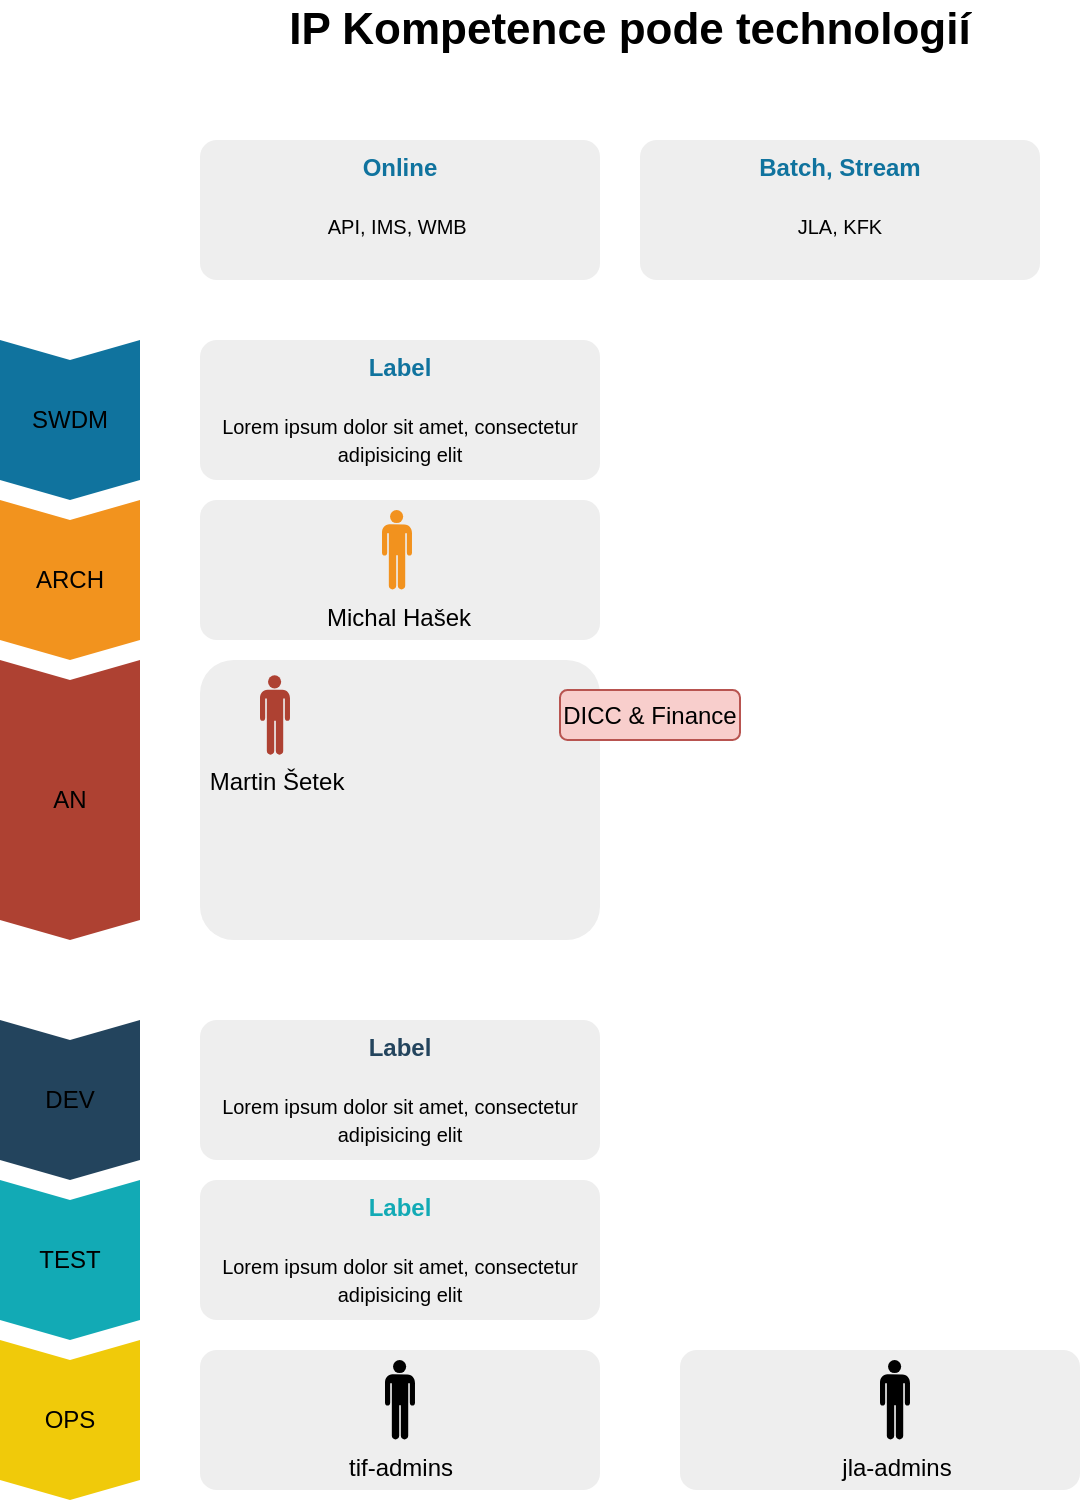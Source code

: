 <mxfile version="22.0.8" type="github">
  <diagram name="Stránka-1" id="bEfvXbDcPR-JKaHOEIba">
    <mxGraphModel dx="906" dy="531" grid="1" gridSize="10" guides="1" tooltips="1" connect="1" arrows="1" fold="1" page="1" pageScale="1" pageWidth="827" pageHeight="1169" math="0" shadow="0">
      <root>
        <mxCell id="0" />
        <mxCell id="1" parent="0" />
        <mxCell id="D166HEBZ5dmzPHS5M7ii-1" value="SWDM" style="shape=step;perimeter=stepPerimeter;whiteSpace=wrap;html=1;fixedSize=1;size=10;direction=south;fillColor=#10739E;strokeColor=none;rounded=0;" parent="1" vertex="1">
          <mxGeometry x="120" y="410" width="70" height="80" as="geometry" />
        </mxCell>
        <mxCell id="D166HEBZ5dmzPHS5M7ii-2" value="ARCH" style="shape=step;perimeter=stepPerimeter;whiteSpace=wrap;html=1;fixedSize=1;size=10;direction=south;fillColor=#F2931E;strokeColor=none;rounded=0;" parent="1" vertex="1">
          <mxGeometry x="120" y="490" width="70" height="80" as="geometry" />
        </mxCell>
        <mxCell id="D166HEBZ5dmzPHS5M7ii-3" value="AN" style="shape=step;perimeter=stepPerimeter;whiteSpace=wrap;html=1;fixedSize=1;size=10;direction=south;fillColor=#AE4132;strokeColor=none;rounded=0;" parent="1" vertex="1">
          <mxGeometry x="120" y="570" width="70" height="140" as="geometry" />
        </mxCell>
        <mxCell id="D166HEBZ5dmzPHS5M7ii-4" value="DEV" style="shape=step;perimeter=stepPerimeter;whiteSpace=wrap;html=1;fixedSize=1;size=10;direction=south;fillColor=#23445D;strokeColor=none;rounded=0;" parent="1" vertex="1">
          <mxGeometry x="120" y="750" width="70" height="80" as="geometry" />
        </mxCell>
        <mxCell id="D166HEBZ5dmzPHS5M7ii-5" value="TEST" style="shape=step;perimeter=stepPerimeter;whiteSpace=wrap;html=1;fixedSize=1;size=10;direction=south;fillColor=#12AAB5;strokeColor=none;rounded=0;" parent="1" vertex="1">
          <mxGeometry x="120" y="830" width="70" height="80" as="geometry" />
        </mxCell>
        <mxCell id="D166HEBZ5dmzPHS5M7ii-6" value="&lt;font style=&quot;font-size: 10px&quot;&gt;&lt;font style=&quot;font-size: 12px&quot; color=&quot;#10739E&quot;&gt;&lt;b&gt;Label&lt;/b&gt;&lt;/font&gt;&lt;br&gt;&lt;br&gt;&lt;font size=&quot;1&quot;&gt;Lorem ipsum dolor sit amet, consectetur adipisicing elit&lt;/font&gt;&lt;/font&gt;" style="rounded=1;strokeColor=none;fillColor=#EEEEEE;align=center;arcSize=12;verticalAlign=top;whiteSpace=wrap;html=1;fontSize=12;" parent="1" vertex="1">
          <mxGeometry x="220" y="410" width="200" height="70" as="geometry" />
        </mxCell>
        <mxCell id="D166HEBZ5dmzPHS5M7ii-7" value="" style="rounded=1;strokeColor=none;fillColor=#EEEEEE;align=center;arcSize=12;verticalAlign=top;whiteSpace=wrap;html=1;fontSize=12;" parent="1" vertex="1">
          <mxGeometry x="220" y="490" width="200" height="70" as="geometry" />
        </mxCell>
        <mxCell id="D166HEBZ5dmzPHS5M7ii-8" value="" style="rounded=1;strokeColor=none;fillColor=#EEEEEE;align=center;arcSize=12;verticalAlign=top;whiteSpace=wrap;html=1;fontSize=12;" parent="1" vertex="1">
          <mxGeometry x="220" y="570" width="200" height="140" as="geometry" />
        </mxCell>
        <mxCell id="D166HEBZ5dmzPHS5M7ii-9" value="&lt;font style=&quot;font-size: 10px&quot;&gt;&lt;font style=&quot;font-size: 12px&quot; color=&quot;#23445D&quot;&gt;&lt;b&gt;Label&lt;/b&gt;&lt;/font&gt;&lt;br&gt;&lt;br&gt;&lt;font size=&quot;1&quot;&gt;Lorem ipsum dolor sit amet, consectetur adipisicing elit&lt;/font&gt;&lt;/font&gt;" style="rounded=1;strokeColor=none;fillColor=#EEEEEE;align=center;arcSize=12;verticalAlign=top;whiteSpace=wrap;html=1;fontSize=12;" parent="1" vertex="1">
          <mxGeometry x="220" y="750" width="200" height="70" as="geometry" />
        </mxCell>
        <mxCell id="D166HEBZ5dmzPHS5M7ii-10" value="&lt;font style=&quot;font-size: 10px&quot;&gt;&lt;font style=&quot;font-size: 12px&quot; color=&quot;#12AAB5&quot;&gt;&lt;b&gt;Label&lt;/b&gt;&lt;/font&gt;&lt;br&gt;&lt;br&gt;&lt;font size=&quot;1&quot;&gt;Lorem ipsum dolor sit amet, consectetur adipisicing elit&lt;/font&gt;&lt;/font&gt;" style="rounded=1;strokeColor=none;fillColor=#EEEEEE;align=center;arcSize=12;verticalAlign=top;whiteSpace=wrap;html=1;fontSize=12;" parent="1" vertex="1">
          <mxGeometry x="220" y="830" width="200" height="70" as="geometry" />
        </mxCell>
        <mxCell id="D166HEBZ5dmzPHS5M7ii-11" value="IP Kompetence pode technologií" style="text;strokeColor=none;align=center;fillColor=none;html=1;verticalAlign=middle;whiteSpace=wrap;rounded=0;fontStyle=1;fontSize=22;" parent="1" vertex="1">
          <mxGeometry x="260" y="240" width="350" height="30" as="geometry" />
        </mxCell>
        <mxCell id="D166HEBZ5dmzPHS5M7ii-12" value="OPS" style="shape=step;perimeter=stepPerimeter;whiteSpace=wrap;html=1;fixedSize=1;size=10;direction=south;fillColor=#f0ca0a;strokeColor=none;rounded=0;" parent="1" vertex="1">
          <mxGeometry x="120" y="910" width="70" height="80" as="geometry" />
        </mxCell>
        <mxCell id="D166HEBZ5dmzPHS5M7ii-14" value="DICC &amp;amp; Finance" style="rounded=1;whiteSpace=wrap;html=1;fillColor=#f8cecc;strokeColor=#b85450;" parent="1" vertex="1">
          <mxGeometry x="400" y="585" width="90" height="25" as="geometry" />
        </mxCell>
        <mxCell id="pGMFWMbSkLafYKqSWGrz-1" value="&lt;font style=&quot;font-size: 10px&quot;&gt;&lt;font style=&quot;font-size: 12px&quot; color=&quot;#10739E&quot;&gt;&lt;b&gt;Online&lt;/b&gt;&lt;/font&gt;&lt;br&gt;&lt;br&gt;&lt;font size=&quot;1&quot;&gt;API, IMS, WMB&amp;nbsp;&lt;/font&gt;&lt;/font&gt;" style="rounded=1;strokeColor=none;fillColor=#EEEEEE;align=center;arcSize=12;verticalAlign=top;whiteSpace=wrap;html=1;fontSize=12;" vertex="1" parent="1">
          <mxGeometry x="220" y="310" width="200" height="70" as="geometry" />
        </mxCell>
        <mxCell id="pGMFWMbSkLafYKqSWGrz-2" value="&lt;font style=&quot;&quot;&gt;&lt;font style=&quot;font-size: 12px;&quot; color=&quot;#10739E&quot;&gt;&lt;b&gt;Batch, Stream&lt;/b&gt;&lt;/font&gt;&lt;br&gt;&lt;br&gt;&lt;font size=&quot;1&quot;&gt;JLA, KFK&lt;/font&gt;&lt;br&gt;&lt;/font&gt;" style="rounded=1;strokeColor=none;fillColor=#EEEEEE;align=center;arcSize=12;verticalAlign=top;whiteSpace=wrap;html=1;fontSize=12;" vertex="1" parent="1">
          <mxGeometry x="440" y="310" width="200" height="70" as="geometry" />
        </mxCell>
        <mxCell id="pGMFWMbSkLafYKqSWGrz-3" value="Martin Šetek" style="shape=mxgraph.signs.people.man_1;html=1;pointerEvents=1;fillColor=#ae4132;strokeColor=none;verticalLabelPosition=bottom;verticalAlign=top;align=center;sketch=0;aspect=fixed;" vertex="1" parent="1">
          <mxGeometry x="250" y="577.65" width="15" height="39.7" as="geometry" />
        </mxCell>
        <mxCell id="pGMFWMbSkLafYKqSWGrz-4" value="" style="rounded=1;strokeColor=none;fillColor=#EEEEEE;align=center;arcSize=12;verticalAlign=top;whiteSpace=wrap;html=1;fontSize=12;" vertex="1" parent="1">
          <mxGeometry x="220" y="915" width="200" height="70" as="geometry" />
        </mxCell>
        <mxCell id="pGMFWMbSkLafYKqSWGrz-5" value="tif-admins" style="shape=mxgraph.signs.people.man_1;html=1;pointerEvents=1;fillColor=#000000;strokeColor=none;verticalLabelPosition=bottom;verticalAlign=top;align=center;sketch=0;aspect=fixed;" vertex="1" parent="1">
          <mxGeometry x="312.5" y="920" width="15" height="39.7" as="geometry" />
        </mxCell>
        <mxCell id="pGMFWMbSkLafYKqSWGrz-6" value="" style="rounded=1;strokeColor=none;fillColor=#EEEEEE;align=center;arcSize=12;verticalAlign=top;whiteSpace=wrap;html=1;fontSize=12;" vertex="1" parent="1">
          <mxGeometry x="460" y="915" width="200" height="70" as="geometry" />
        </mxCell>
        <mxCell id="pGMFWMbSkLafYKqSWGrz-7" value="jla-admins" style="shape=mxgraph.signs.people.man_1;html=1;pointerEvents=1;fillColor=#000000;strokeColor=none;verticalLabelPosition=bottom;verticalAlign=top;align=center;sketch=0;aspect=fixed;" vertex="1" parent="1">
          <mxGeometry x="560" y="920" width="15" height="39.7" as="geometry" />
        </mxCell>
        <mxCell id="pGMFWMbSkLafYKqSWGrz-8" value="Michal Hašek" style="shape=mxgraph.signs.people.man_1;html=1;pointerEvents=1;fillColor=#f2921e;strokeColor=none;verticalLabelPosition=bottom;verticalAlign=top;align=center;sketch=0;aspect=fixed;" vertex="1" parent="1">
          <mxGeometry x="311" y="495" width="15" height="39.7" as="geometry" />
        </mxCell>
      </root>
    </mxGraphModel>
  </diagram>
</mxfile>

